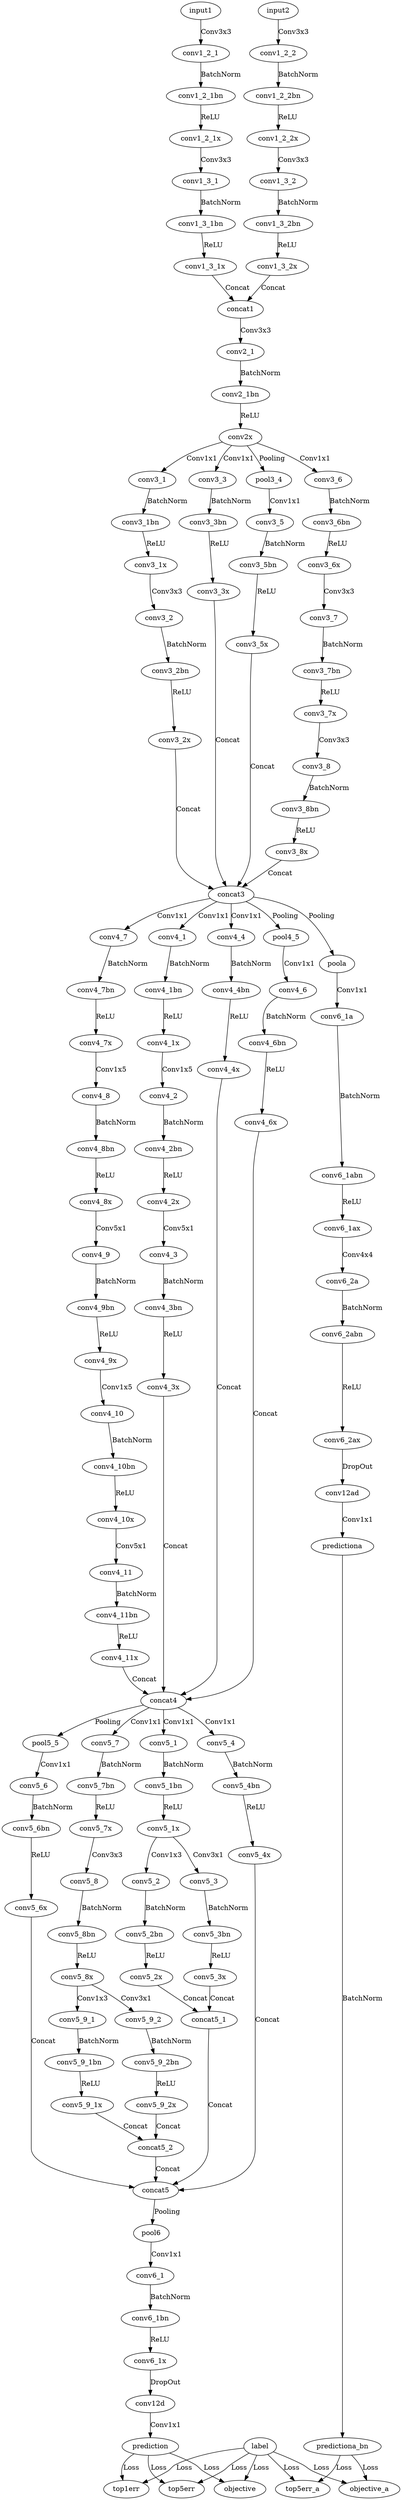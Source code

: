 digraph G {
input1 -> conv1_2_1[label = Conv3x3];
conv1_2_1 -> conv1_2_1bn[label = BatchNorm];
conv1_2_1bn -> conv1_2_1x[label = ReLU];
conv1_2_1x -> conv1_3_1[label = Conv3x3];
conv1_3_1 -> conv1_3_1bn[label = BatchNorm];
conv1_3_1bn -> conv1_3_1x[label = ReLU];
input2 -> conv1_2_2[label = Conv3x3];
conv1_2_2 -> conv1_2_2bn[label = BatchNorm];
conv1_2_2bn -> conv1_2_2x[label = ReLU];
conv1_2_2x -> conv1_3_2[label = Conv3x3];
conv1_3_2 -> conv1_3_2bn[label = BatchNorm];
conv1_3_2bn -> conv1_3_2x[label = ReLU];
conv1_3_1x -> concat1[label = Concat];
conv1_3_2x -> concat1[label = Concat];
concat1 -> conv2_1[label = Conv3x3];
conv2_1 -> conv2_1bn[label = BatchNorm];
conv2_1bn -> conv2x[label = ReLU];
conv2x -> conv3_1[label = Conv1x1];
conv3_1 -> conv3_1bn[label = BatchNorm];
conv3_1bn -> conv3_1x[label = ReLU];
conv3_1x -> conv3_2[label = Conv3x3];
conv3_2 -> conv3_2bn[label = BatchNorm];
conv3_2bn -> conv3_2x[label = ReLU];
conv2x -> conv3_3[label = Conv1x1];
conv3_3 -> conv3_3bn[label = BatchNorm];
conv3_3bn -> conv3_3x[label = ReLU];
conv2x -> pool3_4[label = Pooling];
pool3_4 -> conv3_5[label = Conv1x1];
conv3_5 -> conv3_5bn[label = BatchNorm];
conv3_5bn -> conv3_5x[label = ReLU];
conv2x -> conv3_6[label = Conv1x1];
conv3_6 -> conv3_6bn[label = BatchNorm];
conv3_6bn -> conv3_6x[label = ReLU];
conv3_6x -> conv3_7[label = Conv3x3];
conv3_7 -> conv3_7bn[label = BatchNorm];
conv3_7bn -> conv3_7x[label = ReLU];
conv3_7x -> conv3_8[label = Conv3x3];
conv3_8 -> conv3_8bn[label = BatchNorm];
conv3_8bn -> conv3_8x[label = ReLU];
conv3_2x -> concat3[label = Concat];
conv3_3x -> concat3[label = Concat];
conv3_5x -> concat3[label = Concat];
conv3_8x -> concat3[label = Concat];
concat3 -> conv4_1[label = Conv1x1];
conv4_1 -> conv4_1bn[label = BatchNorm];
conv4_1bn -> conv4_1x[label = ReLU];
conv4_1x -> conv4_2[label = Conv1x5];
conv4_2 -> conv4_2bn[label = BatchNorm];
conv4_2bn -> conv4_2x[label = ReLU];
conv4_2x -> conv4_3[label = Conv5x1];
conv4_3 -> conv4_3bn[label = BatchNorm];
conv4_3bn -> conv4_3x[label = ReLU];
concat3 -> conv4_4[label = Conv1x1];
conv4_4 -> conv4_4bn[label = BatchNorm];
conv4_4bn -> conv4_4x[label = ReLU];
concat3 -> pool4_5[label = Pooling];
pool4_5 -> conv4_6[label = Conv1x1];
conv4_6 -> conv4_6bn[label = BatchNorm];
conv4_6bn -> conv4_6x[label = ReLU];
concat3 -> conv4_7[label = Conv1x1];
conv4_7 -> conv4_7bn[label = BatchNorm];
conv4_7bn -> conv4_7x[label = ReLU];
conv4_7x -> conv4_8[label = Conv1x5];
conv4_8 -> conv4_8bn[label = BatchNorm];
conv4_8bn -> conv4_8x[label = ReLU];
conv4_8x -> conv4_9[label = Conv5x1];
conv4_9 -> conv4_9bn[label = BatchNorm];
conv4_9bn -> conv4_9x[label = ReLU];
conv4_9x -> conv4_10[label = Conv1x5];
conv4_10 -> conv4_10bn[label = BatchNorm];
conv4_10bn -> conv4_10x[label = ReLU];
conv4_10x -> conv4_11[label = Conv5x1];
conv4_11 -> conv4_11bn[label = BatchNorm];
conv4_11bn -> conv4_11x[label = ReLU];
conv4_3x -> concat4[label = Concat];
conv4_4x -> concat4[label = Concat];
conv4_6x -> concat4[label = Concat];
conv4_11x -> concat4[label = Concat];
concat4 -> conv5_1[label = Conv1x1];
conv5_1 -> conv5_1bn[label = BatchNorm];
conv5_1bn -> conv5_1x[label = ReLU];
conv5_1x -> conv5_2[label = Conv1x3];
conv5_2 -> conv5_2bn[label = BatchNorm];
conv5_2bn -> conv5_2x[label = ReLU];
conv5_1x -> conv5_3[label = Conv3x1];
conv5_3 -> conv5_3bn[label = BatchNorm];
conv5_3bn -> conv5_3x[label = ReLU];
conv5_2x -> concat5_1[label = Concat];
conv5_3x -> concat5_1[label = Concat];
concat4 -> conv5_4[label = Conv1x1];
conv5_4 -> conv5_4bn[label = BatchNorm];
conv5_4bn -> conv5_4x[label = ReLU];
concat4 -> pool5_5[label = Pooling];
pool5_5 -> conv5_6[label = Conv1x1];
conv5_6 -> conv5_6bn[label = BatchNorm];
conv5_6bn -> conv5_6x[label = ReLU];
concat4 -> conv5_7[label = Conv1x1];
conv5_7 -> conv5_7bn[label = BatchNorm];
conv5_7bn -> conv5_7x[label = ReLU];
conv5_7x -> conv5_8[label = Conv3x3];
conv5_8 -> conv5_8bn[label = BatchNorm];
conv5_8bn -> conv5_8x[label = ReLU];
conv5_8x -> conv5_9_1[label = Conv1x3];
conv5_9_1 -> conv5_9_1bn[label = BatchNorm];
conv5_9_1bn -> conv5_9_1x[label = ReLU];
conv5_8x -> conv5_9_2[label = Conv3x1];
conv5_9_2 -> conv5_9_2bn[label = BatchNorm];
conv5_9_2bn -> conv5_9_2x[label = ReLU];
conv5_9_1x -> concat5_2[label = Concat];
conv5_9_2x -> concat5_2[label = Concat];
concat5_1 -> concat5[label = Concat];
conv5_4x -> concat5[label = Concat];
conv5_6x -> concat5[label = Concat];
concat5_2 -> concat5[label = Concat];
concat5 -> pool6[label = Pooling];
pool6 -> conv6_1[label = Conv1x1];
conv6_1 -> conv6_1bn[label = BatchNorm];
conv6_1bn -> conv6_1x[label = ReLU];
conv6_1x -> conv12d[label = DropOut];
conv12d -> prediction[label = Conv1x1];
prediction -> objective[label = Loss];
label -> objective[label = Loss];
prediction -> top1err[label = Loss];
label -> top1err[label = Loss];
prediction -> top5err[label = Loss];
label -> top5err[label = Loss];
concat3 -> poola[label = Pooling];
poola -> conv6_1a[label = Conv1x1];
conv6_1a -> conv6_1abn[label = BatchNorm];
conv6_1abn -> conv6_1ax[label = ReLU];
conv6_1ax -> conv6_2a[label = Conv4x4];
conv6_2a -> conv6_2abn[label = BatchNorm];
conv6_2abn -> conv6_2ax[label = ReLU];
conv6_2ax -> conv12ad[label = DropOut];
conv12ad -> predictiona[label = Conv1x1];
predictiona -> predictiona_bn[label = BatchNorm];
predictiona_bn -> objective_a[label = Loss];
label -> objective_a[label = Loss];
predictiona_bn -> top5err_a[label = Loss];
label -> top5err_a[label = Loss];
}
